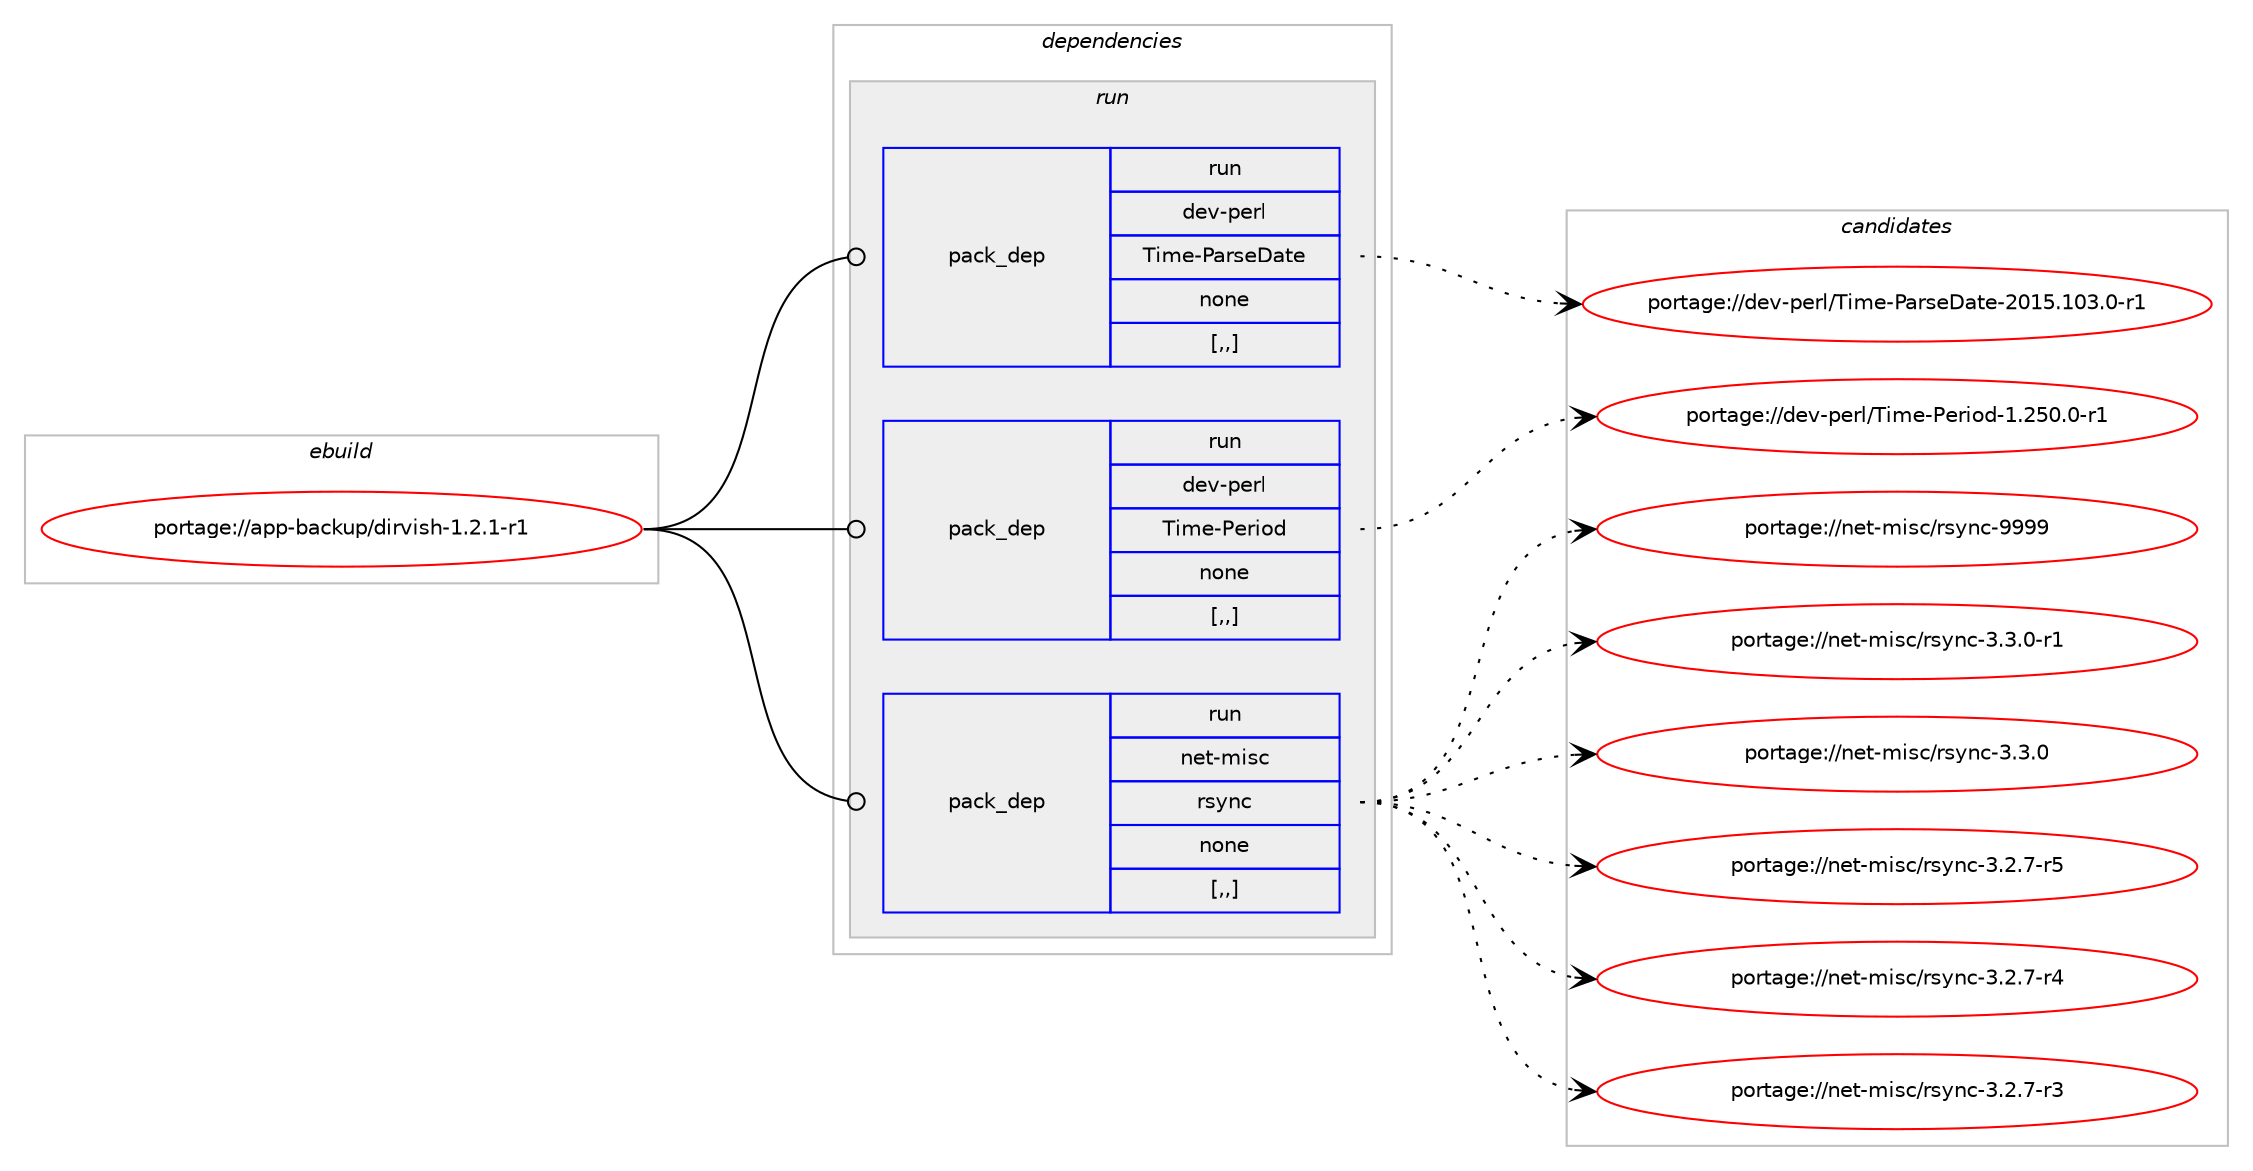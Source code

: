digraph prolog {

# *************
# Graph options
# *************

newrank=true;
concentrate=true;
compound=true;
graph [rankdir=LR,fontname=Helvetica,fontsize=10,ranksep=1.5];#, ranksep=2.5, nodesep=0.2];
edge  [arrowhead=vee];
node  [fontname=Helvetica,fontsize=10];

# **********
# The ebuild
# **********

subgraph cluster_leftcol {
color=gray;
label=<<i>ebuild</i>>;
id [label="portage://app-backup/dirvish-1.2.1-r1", color=red, width=4, href="../app-backup/dirvish-1.2.1-r1.svg"];
}

# ****************
# The dependencies
# ****************

subgraph cluster_midcol {
color=gray;
label=<<i>dependencies</i>>;
subgraph cluster_compile {
fillcolor="#eeeeee";
style=filled;
label=<<i>compile</i>>;
}
subgraph cluster_compileandrun {
fillcolor="#eeeeee";
style=filled;
label=<<i>compile and run</i>>;
}
subgraph cluster_run {
fillcolor="#eeeeee";
style=filled;
label=<<i>run</i>>;
subgraph pack6801 {
dependency9522 [label=<<TABLE BORDER="0" CELLBORDER="1" CELLSPACING="0" CELLPADDING="4" WIDTH="220"><TR><TD ROWSPAN="6" CELLPADDING="30">pack_dep</TD></TR><TR><TD WIDTH="110">run</TD></TR><TR><TD>dev-perl</TD></TR><TR><TD>Time-ParseDate</TD></TR><TR><TD>none</TD></TR><TR><TD>[,,]</TD></TR></TABLE>>, shape=none, color=blue];
}
id:e -> dependency9522:w [weight=20,style="solid",arrowhead="odot"];
subgraph pack6802 {
dependency9523 [label=<<TABLE BORDER="0" CELLBORDER="1" CELLSPACING="0" CELLPADDING="4" WIDTH="220"><TR><TD ROWSPAN="6" CELLPADDING="30">pack_dep</TD></TR><TR><TD WIDTH="110">run</TD></TR><TR><TD>dev-perl</TD></TR><TR><TD>Time-Period</TD></TR><TR><TD>none</TD></TR><TR><TD>[,,]</TD></TR></TABLE>>, shape=none, color=blue];
}
id:e -> dependency9523:w [weight=20,style="solid",arrowhead="odot"];
subgraph pack6803 {
dependency9524 [label=<<TABLE BORDER="0" CELLBORDER="1" CELLSPACING="0" CELLPADDING="4" WIDTH="220"><TR><TD ROWSPAN="6" CELLPADDING="30">pack_dep</TD></TR><TR><TD WIDTH="110">run</TD></TR><TR><TD>net-misc</TD></TR><TR><TD>rsync</TD></TR><TR><TD>none</TD></TR><TR><TD>[,,]</TD></TR></TABLE>>, shape=none, color=blue];
}
id:e -> dependency9524:w [weight=20,style="solid",arrowhead="odot"];
}
}

# **************
# The candidates
# **************

subgraph cluster_choices {
rank=same;
color=gray;
label=<<i>candidates</i>>;

subgraph choice6801 {
color=black;
nodesep=1;
choice100101118451121011141084784105109101458097114115101689711610145504849534649485146484511449 [label="portage://dev-perl/Time-ParseDate-2015.103.0-r1", color=red, width=4,href="../dev-perl/Time-ParseDate-2015.103.0-r1.svg"];
dependency9522:e -> choice100101118451121011141084784105109101458097114115101689711610145504849534649485146484511449:w [style=dotted,weight="100"];
}
subgraph choice6802 {
color=black;
nodesep=1;
choice100101118451121011141084784105109101458010111410511110045494650534846484511449 [label="portage://dev-perl/Time-Period-1.250.0-r1", color=red, width=4,href="../dev-perl/Time-Period-1.250.0-r1.svg"];
dependency9523:e -> choice100101118451121011141084784105109101458010111410511110045494650534846484511449:w [style=dotted,weight="100"];
}
subgraph choice6803 {
color=black;
nodesep=1;
choice110101116451091051159947114115121110994557575757 [label="portage://net-misc/rsync-9999", color=red, width=4,href="../net-misc/rsync-9999.svg"];
choice110101116451091051159947114115121110994551465146484511449 [label="portage://net-misc/rsync-3.3.0-r1", color=red, width=4,href="../net-misc/rsync-3.3.0-r1.svg"];
choice11010111645109105115994711411512111099455146514648 [label="portage://net-misc/rsync-3.3.0", color=red, width=4,href="../net-misc/rsync-3.3.0.svg"];
choice110101116451091051159947114115121110994551465046554511453 [label="portage://net-misc/rsync-3.2.7-r5", color=red, width=4,href="../net-misc/rsync-3.2.7-r5.svg"];
choice110101116451091051159947114115121110994551465046554511452 [label="portage://net-misc/rsync-3.2.7-r4", color=red, width=4,href="../net-misc/rsync-3.2.7-r4.svg"];
choice110101116451091051159947114115121110994551465046554511451 [label="portage://net-misc/rsync-3.2.7-r3", color=red, width=4,href="../net-misc/rsync-3.2.7-r3.svg"];
dependency9524:e -> choice110101116451091051159947114115121110994557575757:w [style=dotted,weight="100"];
dependency9524:e -> choice110101116451091051159947114115121110994551465146484511449:w [style=dotted,weight="100"];
dependency9524:e -> choice11010111645109105115994711411512111099455146514648:w [style=dotted,weight="100"];
dependency9524:e -> choice110101116451091051159947114115121110994551465046554511453:w [style=dotted,weight="100"];
dependency9524:e -> choice110101116451091051159947114115121110994551465046554511452:w [style=dotted,weight="100"];
dependency9524:e -> choice110101116451091051159947114115121110994551465046554511451:w [style=dotted,weight="100"];
}
}

}
